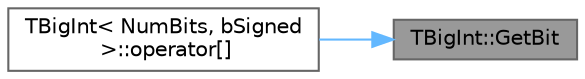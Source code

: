 digraph "TBigInt::GetBit"
{
 // INTERACTIVE_SVG=YES
 // LATEX_PDF_SIZE
  bgcolor="transparent";
  edge [fontname=Helvetica,fontsize=10,labelfontname=Helvetica,labelfontsize=10];
  node [fontname=Helvetica,fontsize=10,shape=box,height=0.2,width=0.4];
  rankdir="RL";
  Node1 [id="Node000001",label="TBigInt::GetBit",height=0.2,width=0.4,color="gray40", fillcolor="grey60", style="filled", fontcolor="black",tooltip="Returns a bit value as an integer value (0 or 1)."];
  Node1 -> Node2 [id="edge1_Node000001_Node000002",dir="back",color="steelblue1",style="solid",tooltip=" "];
  Node2 [id="Node000002",label="TBigInt\< NumBits, bSigned\l \>::operator[]",height=0.2,width=0.4,color="grey40", fillcolor="white", style="filled",URL="$d1/db0/classTBigInt.html#a18293ac3229f1dfa03af98ee638f5e25",tooltip=" "];
}
